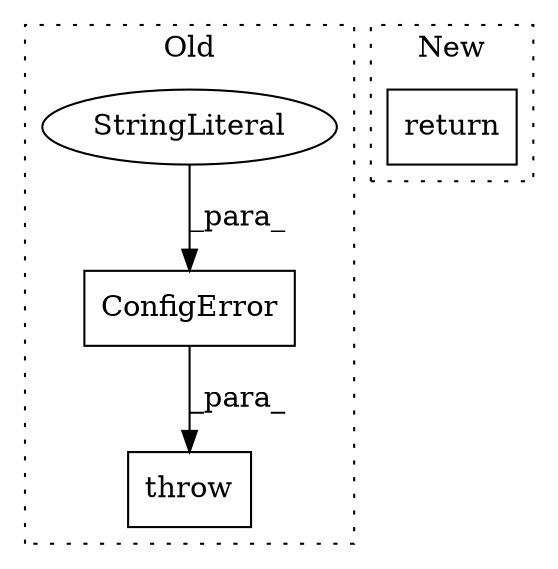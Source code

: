 digraph G {
subgraph cluster0 {
1 [label="ConfigError" a="32" s="24415,24459" l="12,1" shape="box"];
3 [label="throw" a="53" s="24409" l="6" shape="box"];
4 [label="StringLiteral" a="45" s="24427" l="32" shape="ellipse"];
label = "Old";
style="dotted";
}
subgraph cluster1 {
2 [label="return" a="41" s="24473" l="7" shape="box"];
label = "New";
style="dotted";
}
1 -> 3 [label="_para_"];
4 -> 1 [label="_para_"];
}
